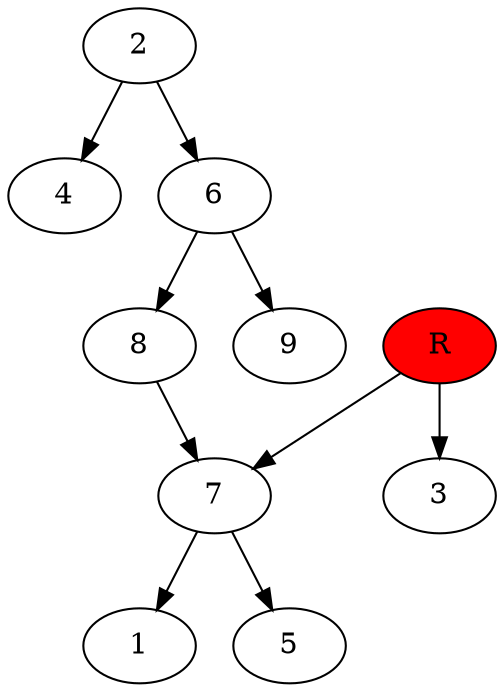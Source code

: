 digraph prb25967 {
	1
	2
	3
	4
	5
	6
	7
	8
	R [fillcolor="#ff0000" style=filled]
	2 -> 4
	2 -> 6
	6 -> 8
	6 -> 9
	7 -> 1
	7 -> 5
	8 -> 7
	R -> 3
	R -> 7
}
